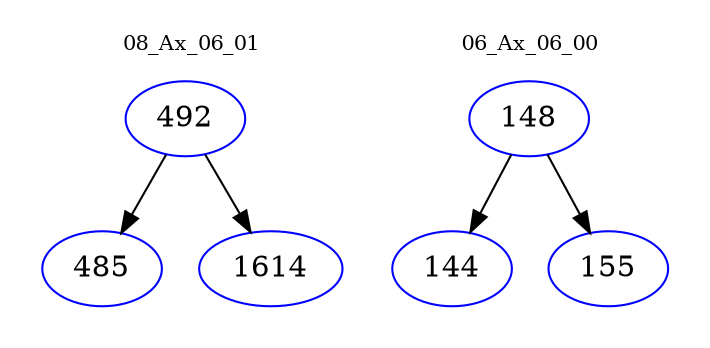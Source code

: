 digraph{
subgraph cluster_0 {
color = white
label = "08_Ax_06_01";
fontsize=10;
T0_492 [label="492", color="blue"]
T0_492 -> T0_485 [color="black"]
T0_485 [label="485", color="blue"]
T0_492 -> T0_1614 [color="black"]
T0_1614 [label="1614", color="blue"]
}
subgraph cluster_1 {
color = white
label = "06_Ax_06_00";
fontsize=10;
T1_148 [label="148", color="blue"]
T1_148 -> T1_144 [color="black"]
T1_144 [label="144", color="blue"]
T1_148 -> T1_155 [color="black"]
T1_155 [label="155", color="blue"]
}
}
